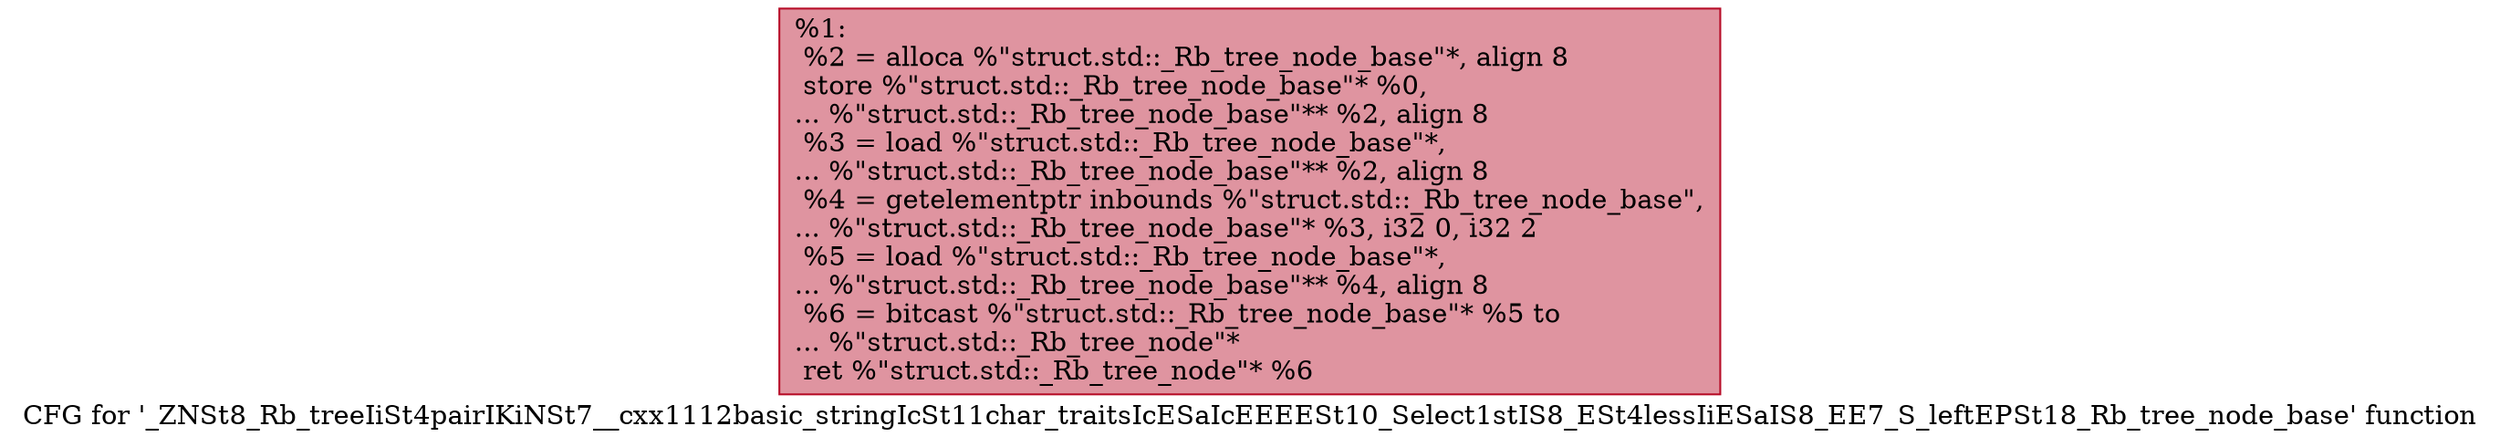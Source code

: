 digraph "CFG for '_ZNSt8_Rb_treeIiSt4pairIKiNSt7__cxx1112basic_stringIcSt11char_traitsIcESaIcEEEESt10_Select1stIS8_ESt4lessIiESaIS8_EE7_S_leftEPSt18_Rb_tree_node_base' function" {
	label="CFG for '_ZNSt8_Rb_treeIiSt4pairIKiNSt7__cxx1112basic_stringIcSt11char_traitsIcESaIcEEEESt10_Select1stIS8_ESt4lessIiESaIS8_EE7_S_leftEPSt18_Rb_tree_node_base' function";

	Node0x555b06d535d0 [shape=record,color="#b70d28ff", style=filled, fillcolor="#b70d2870",label="{%1:\l  %2 = alloca %\"struct.std::_Rb_tree_node_base\"*, align 8\l  store %\"struct.std::_Rb_tree_node_base\"* %0,\l... %\"struct.std::_Rb_tree_node_base\"** %2, align 8\l  %3 = load %\"struct.std::_Rb_tree_node_base\"*,\l... %\"struct.std::_Rb_tree_node_base\"** %2, align 8\l  %4 = getelementptr inbounds %\"struct.std::_Rb_tree_node_base\",\l... %\"struct.std::_Rb_tree_node_base\"* %3, i32 0, i32 2\l  %5 = load %\"struct.std::_Rb_tree_node_base\"*,\l... %\"struct.std::_Rb_tree_node_base\"** %4, align 8\l  %6 = bitcast %\"struct.std::_Rb_tree_node_base\"* %5 to\l... %\"struct.std::_Rb_tree_node\"*\l  ret %\"struct.std::_Rb_tree_node\"* %6\l}"];
}
